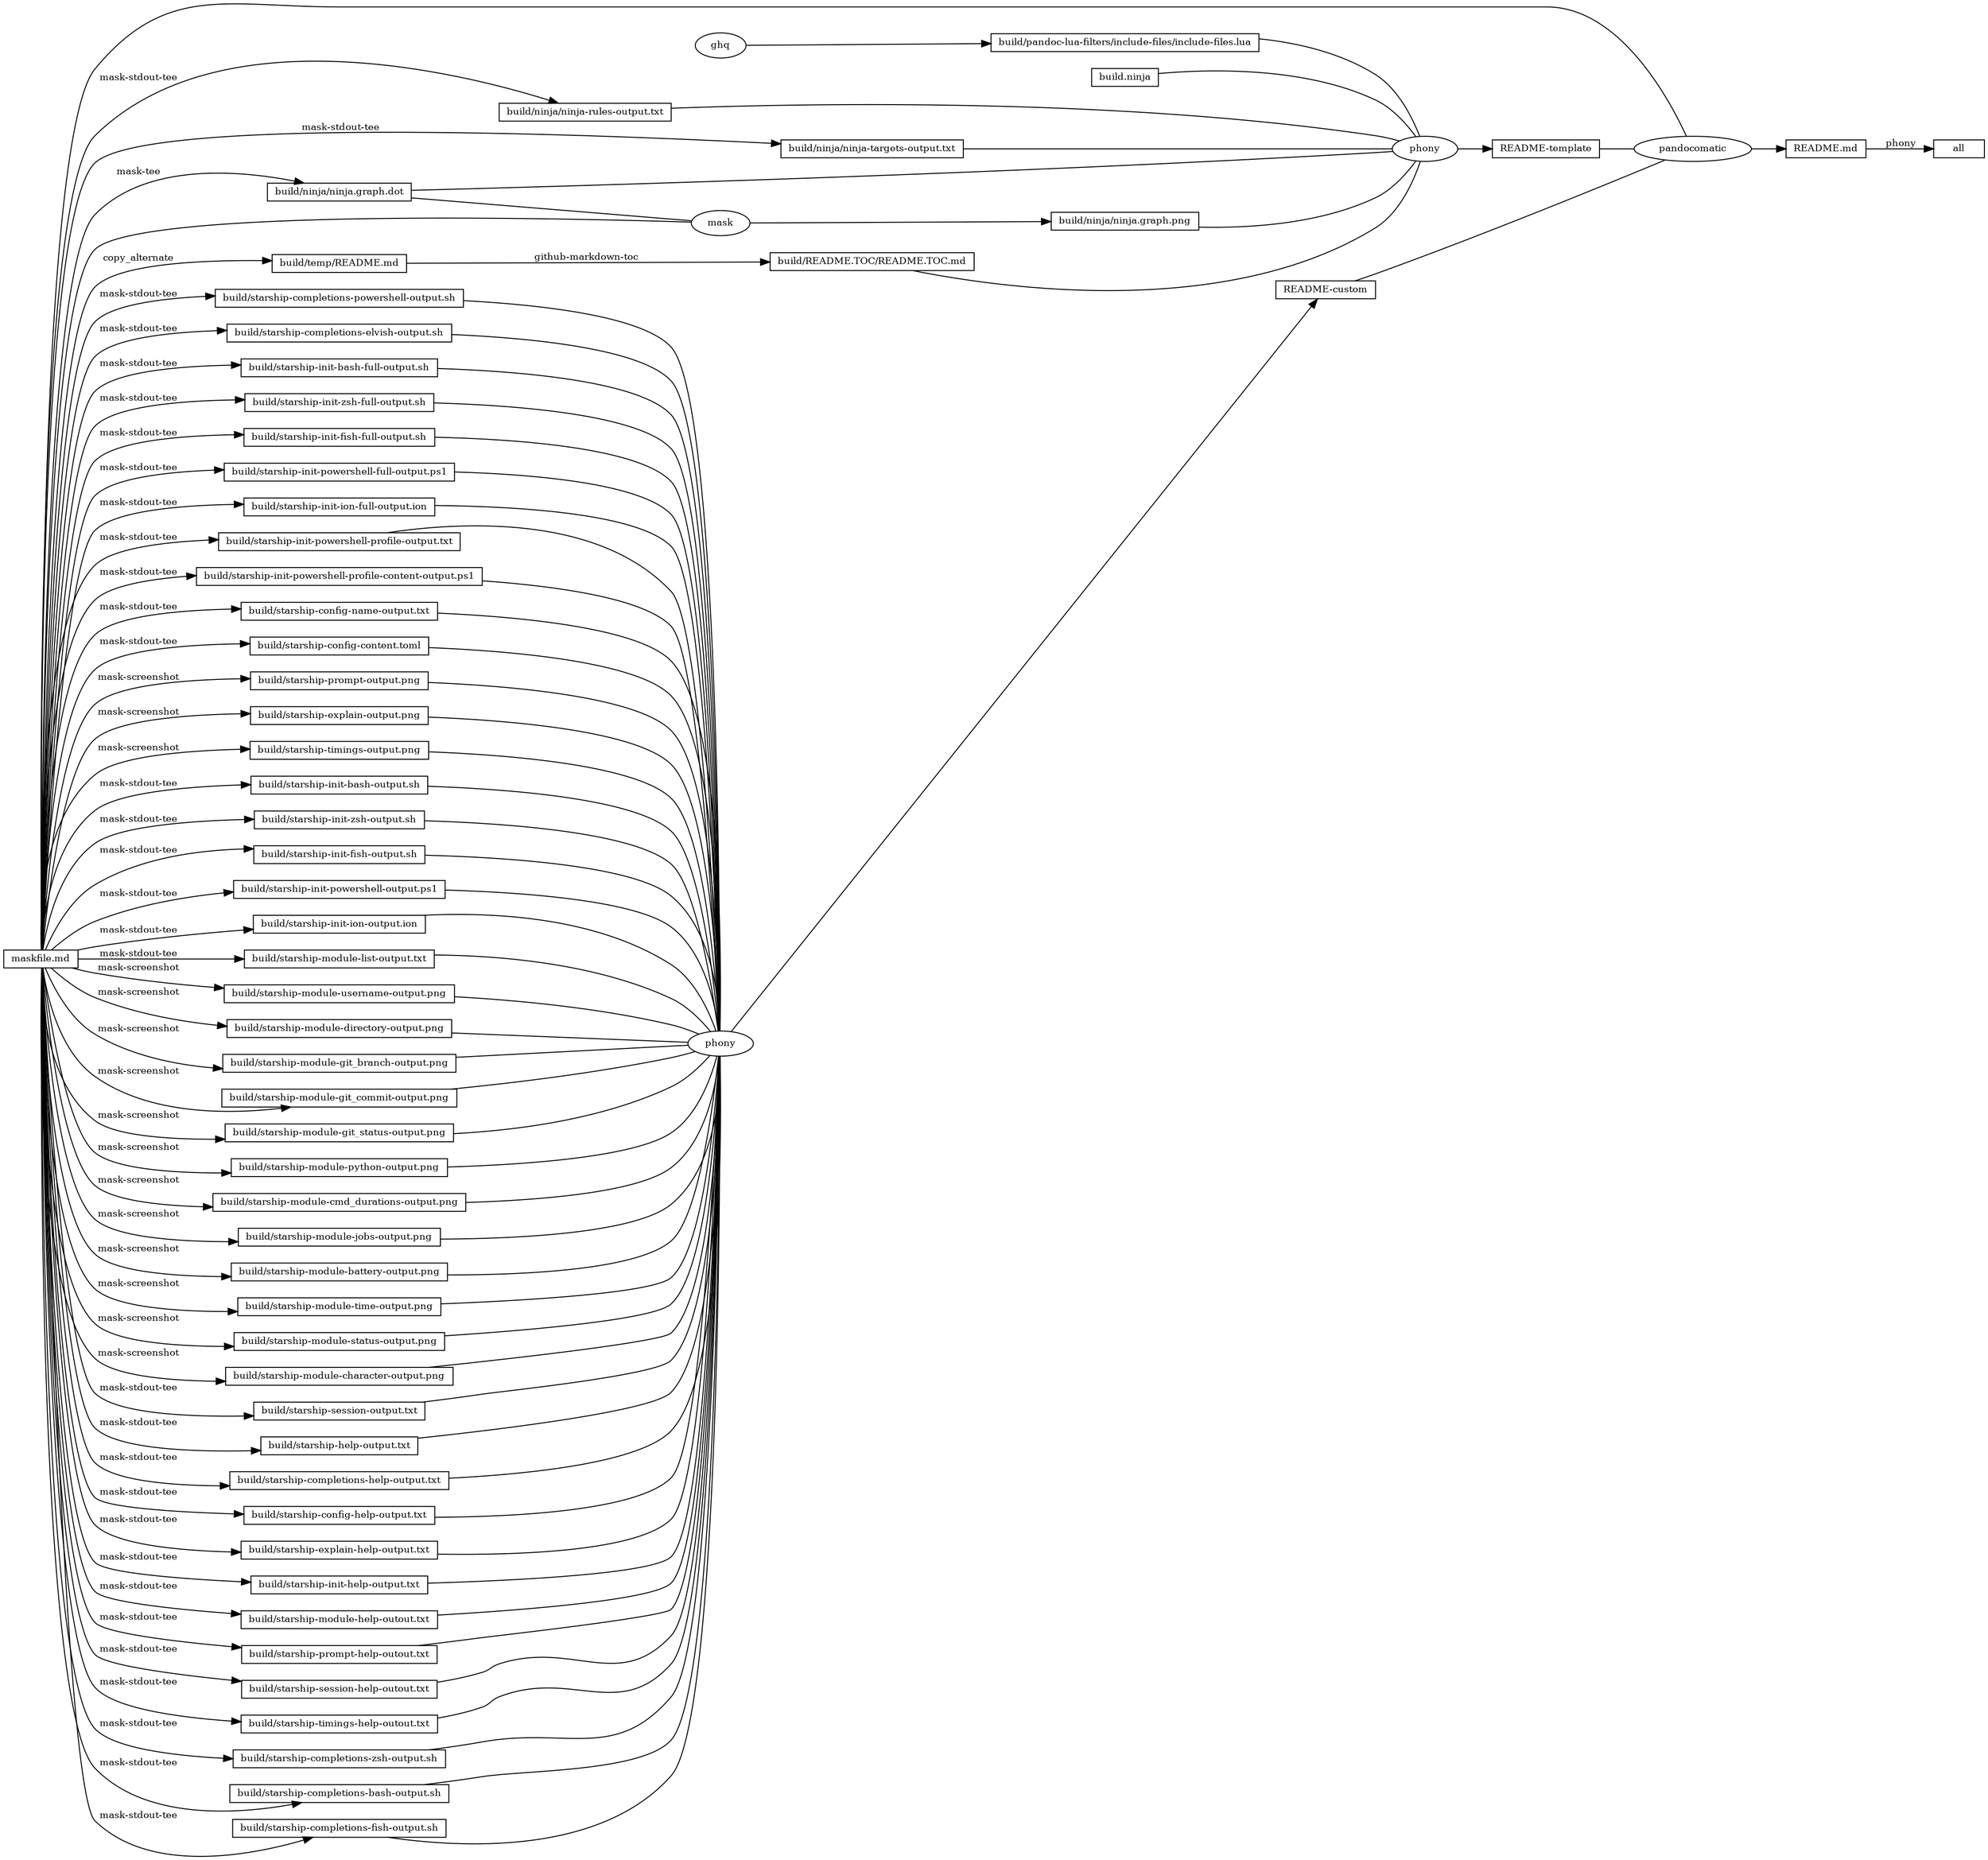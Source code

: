 digraph ninja {
rankdir="LR"
node [fontsize=10, shape=box, height=0.25]
edge [fontsize=10]
"0x7fbc34506a40" [label="all"]
"0x7fbc34506ad0" -> "0x7fbc34506a40" [label=" phony"]
"0x7fbc34506ad0" [label="README.md"]
"0x7fbc346069f0" [label="pandocomatic", shape=ellipse]
"0x7fbc346069f0" -> "0x7fbc34506ad0"
"0x7fbc34507230" -> "0x7fbc346069f0" [arrowhead=none]
"0x7fbc34507fa0" -> "0x7fbc346069f0" [arrowhead=none]
"0x7fbc346065b0" -> "0x7fbc346069f0" [arrowhead=none]
"0x7fbc34507230" [label="maskfile.md"]
"0x7fbc34507fa0" [label="README-template"]
"0x7fbc34507cf0" [label="phony", shape=ellipse]
"0x7fbc34507cf0" -> "0x7fbc34507fa0"
"0x7fbc34506fb0" -> "0x7fbc34507cf0" [arrowhead=none]
"0x7fbc34508000" -> "0x7fbc34507cf0" [arrowhead=none]
"0x7fbc34507170" -> "0x7fbc34507cf0" [arrowhead=none]
"0x7fbc345073f0" -> "0x7fbc34507cf0" [arrowhead=none]
"0x7fbc34507650" -> "0x7fbc34507cf0" [arrowhead=none]
"0x7fbc34507890" -> "0x7fbc34507cf0" [arrowhead=none]
"0x7fbc34507b90" -> "0x7fbc34507cf0" [arrowhead=none]
"0x7fbc34506fb0" [label="build/pandoc-lua-filters/include-files/include-files.lua"]
"0x7fbc34506f40" [label="ghq", shape=ellipse]
"0x7fbc34506f40" -> "0x7fbc34506fb0"
"0x7fbc34508000" [label="build.ninja"]
"0x7fbc34507170" [label="build/ninja/ninja-rules-output.txt"]
"0x7fbc34507230" -> "0x7fbc34507170" [label=" mask-stdout-tee"]
"0x7fbc345073f0" [label="build/ninja/ninja-targets-output.txt"]
"0x7fbc34507230" -> "0x7fbc345073f0" [label=" mask-stdout-tee"]
"0x7fbc34507650" [label="build/ninja/ninja.graph.dot"]
"0x7fbc34507230" -> "0x7fbc34507650" [label=" mask-tee"]
"0x7fbc34507890" [label="build/ninja/ninja.graph.png"]
"0x7fbc34507820" [label="mask", shape=ellipse]
"0x7fbc34507820" -> "0x7fbc34507890"
"0x7fbc34507230" -> "0x7fbc34507820" [arrowhead=none]
"0x7fbc34507650" -> "0x7fbc34507820" [arrowhead=none]
"0x7fbc34507b90" [label="build/README.TOC/README.TOC.md"]
"0x7fbc34507a20" -> "0x7fbc34507b90" [label=" github-markdown-toc"]
"0x7fbc34507a20" [label="build/temp/README.md"]
"0x7fbc34507230" -> "0x7fbc34507a20" [label=" copy_alternate"]
"0x7fbc346065b0" [label="README-custom"]
"0x7fbc34606540" [label="phony", shape=ellipse]
"0x7fbc34606540" -> "0x7fbc346065b0"
"0x7fbc34507c60" -> "0x7fbc34606540" [arrowhead=none]
"0x7fbc345082d0" -> "0x7fbc34606540" [arrowhead=none]
"0x7fbc34508470" -> "0x7fbc34606540" [arrowhead=none]
"0x7fbc34508620" -> "0x7fbc34606540" [arrowhead=none]
"0x7fbc34508820" -> "0x7fbc34606540" [arrowhead=none]
"0x7fbc34508a10" -> "0x7fbc34606540" [arrowhead=none]
"0x7fbc34508c00" -> "0x7fbc34606540" [arrowhead=none]
"0x7fbc34508ef0" -> "0x7fbc34606540" [arrowhead=none]
"0x7fbc34509020" -> "0x7fbc34606540" [arrowhead=none]
"0x7fbc34509210" -> "0x7fbc34606540" [arrowhead=none]
"0x7fbc34509450" -> "0x7fbc34606540" [arrowhead=none]
"0x7fbc34509640" -> "0x7fbc34606540" [arrowhead=none]
"0x7fbc34509950" -> "0x7fbc34606540" [arrowhead=none]
"0x7fbc34509b60" -> "0x7fbc34606540" [arrowhead=none]
"0x7fbc34509db0" -> "0x7fbc34606540" [arrowhead=none]
"0x7fbc34509fa0" -> "0x7fbc34606540" [arrowhead=none]
"0x7fbc3450a1c0" -> "0x7fbc34606540" [arrowhead=none]
"0x7fbc3450a3e0" -> "0x7fbc34606540" [arrowhead=none]
"0x7fbc3450a5a0" -> "0x7fbc34606540" [arrowhead=none]
"0x7fbc3450a7e0" -> "0x7fbc34606540" [arrowhead=none]
"0x7fbc3450a960" -> "0x7fbc34606540" [arrowhead=none]
"0x7fbc3450abb0" -> "0x7fbc34606540" [arrowhead=none]
"0x7fbc3450ad70" -> "0x7fbc34606540" [arrowhead=none]
"0x7fbc34508df0" -> "0x7fbc34606540" [arrowhead=none]
"0x7fbc3450b260" -> "0x7fbc34606540" [arrowhead=none]
"0x7fbc3450b410" -> "0x7fbc34606540" [arrowhead=none]
"0x7fbc3450b600" -> "0x7fbc34606540" [arrowhead=none]
"0x7fbc3450b810" -> "0x7fbc34606540" [arrowhead=none]
"0x7fbc3450bad0" -> "0x7fbc34606540" [arrowhead=none]
"0x7fbc3450bcc0" -> "0x7fbc34606540" [arrowhead=none]
"0x7fbc3450be80" -> "0x7fbc34606540" [arrowhead=none]
"0x7fbc3450c070" -> "0x7fbc34606540" [arrowhead=none]
"0x7fbc3450c260" -> "0x7fbc34606540" [arrowhead=none]
"0x7fbc3450c420" -> "0x7fbc34606540" [arrowhead=none]
"0x7fbc34604200" -> "0x7fbc34606540" [arrowhead=none]
"0x7fbc34604500" -> "0x7fbc34606540" [arrowhead=none]
"0x7fbc34604a00" -> "0x7fbc34606540" [arrowhead=none]
"0x7fbc34604c40" -> "0x7fbc34606540" [arrowhead=none]
"0x7fbc34604e70" -> "0x7fbc34606540" [arrowhead=none]
"0x7fbc34605070" -> "0x7fbc34606540" [arrowhead=none]
"0x7fbc34605230" -> "0x7fbc34606540" [arrowhead=none]
"0x7fbc34605420" -> "0x7fbc34606540" [arrowhead=none]
"0x7fbc34605630" -> "0x7fbc34606540" [arrowhead=none]
"0x7fbc346058a0" -> "0x7fbc34606540" [arrowhead=none]
"0x7fbc34605a20" -> "0x7fbc34606540" [arrowhead=none]
"0x7fbc34507c60" [label="build/starship-init-powershell-profile-output.txt"]
"0x7fbc34507230" -> "0x7fbc34507c60" [label=" mask-stdout-tee"]
"0x7fbc345082d0" [label="build/starship-init-powershell-profile-content-output.ps1"]
"0x7fbc34507230" -> "0x7fbc345082d0" [label=" mask-stdout-tee"]
"0x7fbc34508470" [label="build/starship-config-name-output.txt"]
"0x7fbc34507230" -> "0x7fbc34508470" [label=" mask-stdout-tee"]
"0x7fbc34508620" [label="build/starship-config-content.toml"]
"0x7fbc34507230" -> "0x7fbc34508620" [label=" mask-stdout-tee"]
"0x7fbc34508820" [label="build/starship-prompt-output.png"]
"0x7fbc34507230" -> "0x7fbc34508820" [label=" mask-screenshot"]
"0x7fbc34508a10" [label="build/starship-explain-output.png"]
"0x7fbc34507230" -> "0x7fbc34508a10" [label=" mask-screenshot"]
"0x7fbc34508c00" [label="build/starship-timings-output.png"]
"0x7fbc34507230" -> "0x7fbc34508c00" [label=" mask-screenshot"]
"0x7fbc34508ef0" [label="build/starship-init-bash-output.sh"]
"0x7fbc34507230" -> "0x7fbc34508ef0" [label=" mask-stdout-tee"]
"0x7fbc34509020" [label="build/starship-init-zsh-output.sh"]
"0x7fbc34507230" -> "0x7fbc34509020" [label=" mask-stdout-tee"]
"0x7fbc34509210" [label="build/starship-init-fish-output.sh"]
"0x7fbc34507230" -> "0x7fbc34509210" [label=" mask-stdout-tee"]
"0x7fbc34509450" [label="build/starship-init-powershell-output.ps1"]
"0x7fbc34507230" -> "0x7fbc34509450" [label=" mask-stdout-tee"]
"0x7fbc34509640" [label="build/starship-init-ion-output.ion"]
"0x7fbc34507230" -> "0x7fbc34509640" [label=" mask-stdout-tee"]
"0x7fbc34509950" [label="build/starship-module-list-output.txt"]
"0x7fbc34507230" -> "0x7fbc34509950" [label=" mask-stdout-tee"]
"0x7fbc34509b60" [label="build/starship-module-username-output.png"]
"0x7fbc34507230" -> "0x7fbc34509b60" [label=" mask-screenshot"]
"0x7fbc34509db0" [label="build/starship-module-directory-output.png"]
"0x7fbc34507230" -> "0x7fbc34509db0" [label=" mask-screenshot"]
"0x7fbc34509fa0" [label="build/starship-module-git_branch-output.png"]
"0x7fbc34507230" -> "0x7fbc34509fa0" [label=" mask-screenshot"]
"0x7fbc3450a1c0" [label="build/starship-module-git_commit-output.png"]
"0x7fbc34507230" -> "0x7fbc3450a1c0" [label=" mask-screenshot"]
"0x7fbc3450a3e0" [label="build/starship-module-git_status-output.png"]
"0x7fbc34507230" -> "0x7fbc3450a3e0" [label=" mask-screenshot"]
"0x7fbc3450a5a0" [label="build/starship-module-python-output.png"]
"0x7fbc34507230" -> "0x7fbc3450a5a0" [label=" mask-screenshot"]
"0x7fbc3450a7e0" [label="build/starship-module-cmd_durations-output.png"]
"0x7fbc34507230" -> "0x7fbc3450a7e0" [label=" mask-screenshot"]
"0x7fbc3450a960" [label="build/starship-module-jobs-output.png"]
"0x7fbc34507230" -> "0x7fbc3450a960" [label=" mask-screenshot"]
"0x7fbc3450abb0" [label="build/starship-module-battery-output.png"]
"0x7fbc34507230" -> "0x7fbc3450abb0" [label=" mask-screenshot"]
"0x7fbc3450ad70" [label="build/starship-module-time-output.png"]
"0x7fbc34507230" -> "0x7fbc3450ad70" [label=" mask-screenshot"]
"0x7fbc34508df0" [label="build/starship-module-status-output.png"]
"0x7fbc34507230" -> "0x7fbc34508df0" [label=" mask-screenshot"]
"0x7fbc3450b260" [label="build/starship-module-character-output.png"]
"0x7fbc34507230" -> "0x7fbc3450b260" [label=" mask-screenshot"]
"0x7fbc3450b410" [label="build/starship-session-output.txt"]
"0x7fbc34507230" -> "0x7fbc3450b410" [label=" mask-stdout-tee"]
"0x7fbc3450b600" [label="build/starship-help-output.txt"]
"0x7fbc34507230" -> "0x7fbc3450b600" [label=" mask-stdout-tee"]
"0x7fbc3450b810" [label="build/starship-completions-help-output.txt"]
"0x7fbc34507230" -> "0x7fbc3450b810" [label=" mask-stdout-tee"]
"0x7fbc3450bad0" [label="build/starship-config-help-output.txt"]
"0x7fbc34507230" -> "0x7fbc3450bad0" [label=" mask-stdout-tee"]
"0x7fbc3450bcc0" [label="build/starship-explain-help-output.txt"]
"0x7fbc34507230" -> "0x7fbc3450bcc0" [label=" mask-stdout-tee"]
"0x7fbc3450be80" [label="build/starship-init-help-output.txt"]
"0x7fbc34507230" -> "0x7fbc3450be80" [label=" mask-stdout-tee"]
"0x7fbc3450c070" [label="build/starship-module-help-outout.txt"]
"0x7fbc34507230" -> "0x7fbc3450c070" [label=" mask-stdout-tee"]
"0x7fbc3450c260" [label="build/starship-prompt-help-outout.txt"]
"0x7fbc34507230" -> "0x7fbc3450c260" [label=" mask-stdout-tee"]
"0x7fbc3450c420" [label="build/starship-session-help-outout.txt"]
"0x7fbc34507230" -> "0x7fbc3450c420" [label=" mask-stdout-tee"]
"0x7fbc34604200" [label="build/starship-timings-help-outout.txt"]
"0x7fbc34507230" -> "0x7fbc34604200" [label=" mask-stdout-tee"]
"0x7fbc34604500" [label="build/starship-completions-zsh-output.sh"]
"0x7fbc34507230" -> "0x7fbc34604500" [label=" mask-stdout-tee"]
"0x7fbc34604a00" [label="build/starship-completions-bash-output.sh"]
"0x7fbc34507230" -> "0x7fbc34604a00" [label=" mask-stdout-tee"]
"0x7fbc34604c40" [label="build/starship-completions-fish-output.sh"]
"0x7fbc34507230" -> "0x7fbc34604c40" [label=" mask-stdout-tee"]
"0x7fbc34604e70" [label="build/starship-completions-powershell-output.sh"]
"0x7fbc34507230" -> "0x7fbc34604e70" [label=" mask-stdout-tee"]
"0x7fbc34605070" [label="build/starship-completions-elvish-output.sh"]
"0x7fbc34507230" -> "0x7fbc34605070" [label=" mask-stdout-tee"]
"0x7fbc34605230" [label="build/starship-init-bash-full-output.sh"]
"0x7fbc34507230" -> "0x7fbc34605230" [label=" mask-stdout-tee"]
"0x7fbc34605420" [label="build/starship-init-zsh-full-output.sh"]
"0x7fbc34507230" -> "0x7fbc34605420" [label=" mask-stdout-tee"]
"0x7fbc34605630" [label="build/starship-init-fish-full-output.sh"]
"0x7fbc34507230" -> "0x7fbc34605630" [label=" mask-stdout-tee"]
"0x7fbc346058a0" [label="build/starship-init-powershell-full-output.ps1"]
"0x7fbc34507230" -> "0x7fbc346058a0" [label=" mask-stdout-tee"]
"0x7fbc34605a20" [label="build/starship-init-ion-full-output.ion"]
"0x7fbc34507230" -> "0x7fbc34605a20" [label=" mask-stdout-tee"]
}

